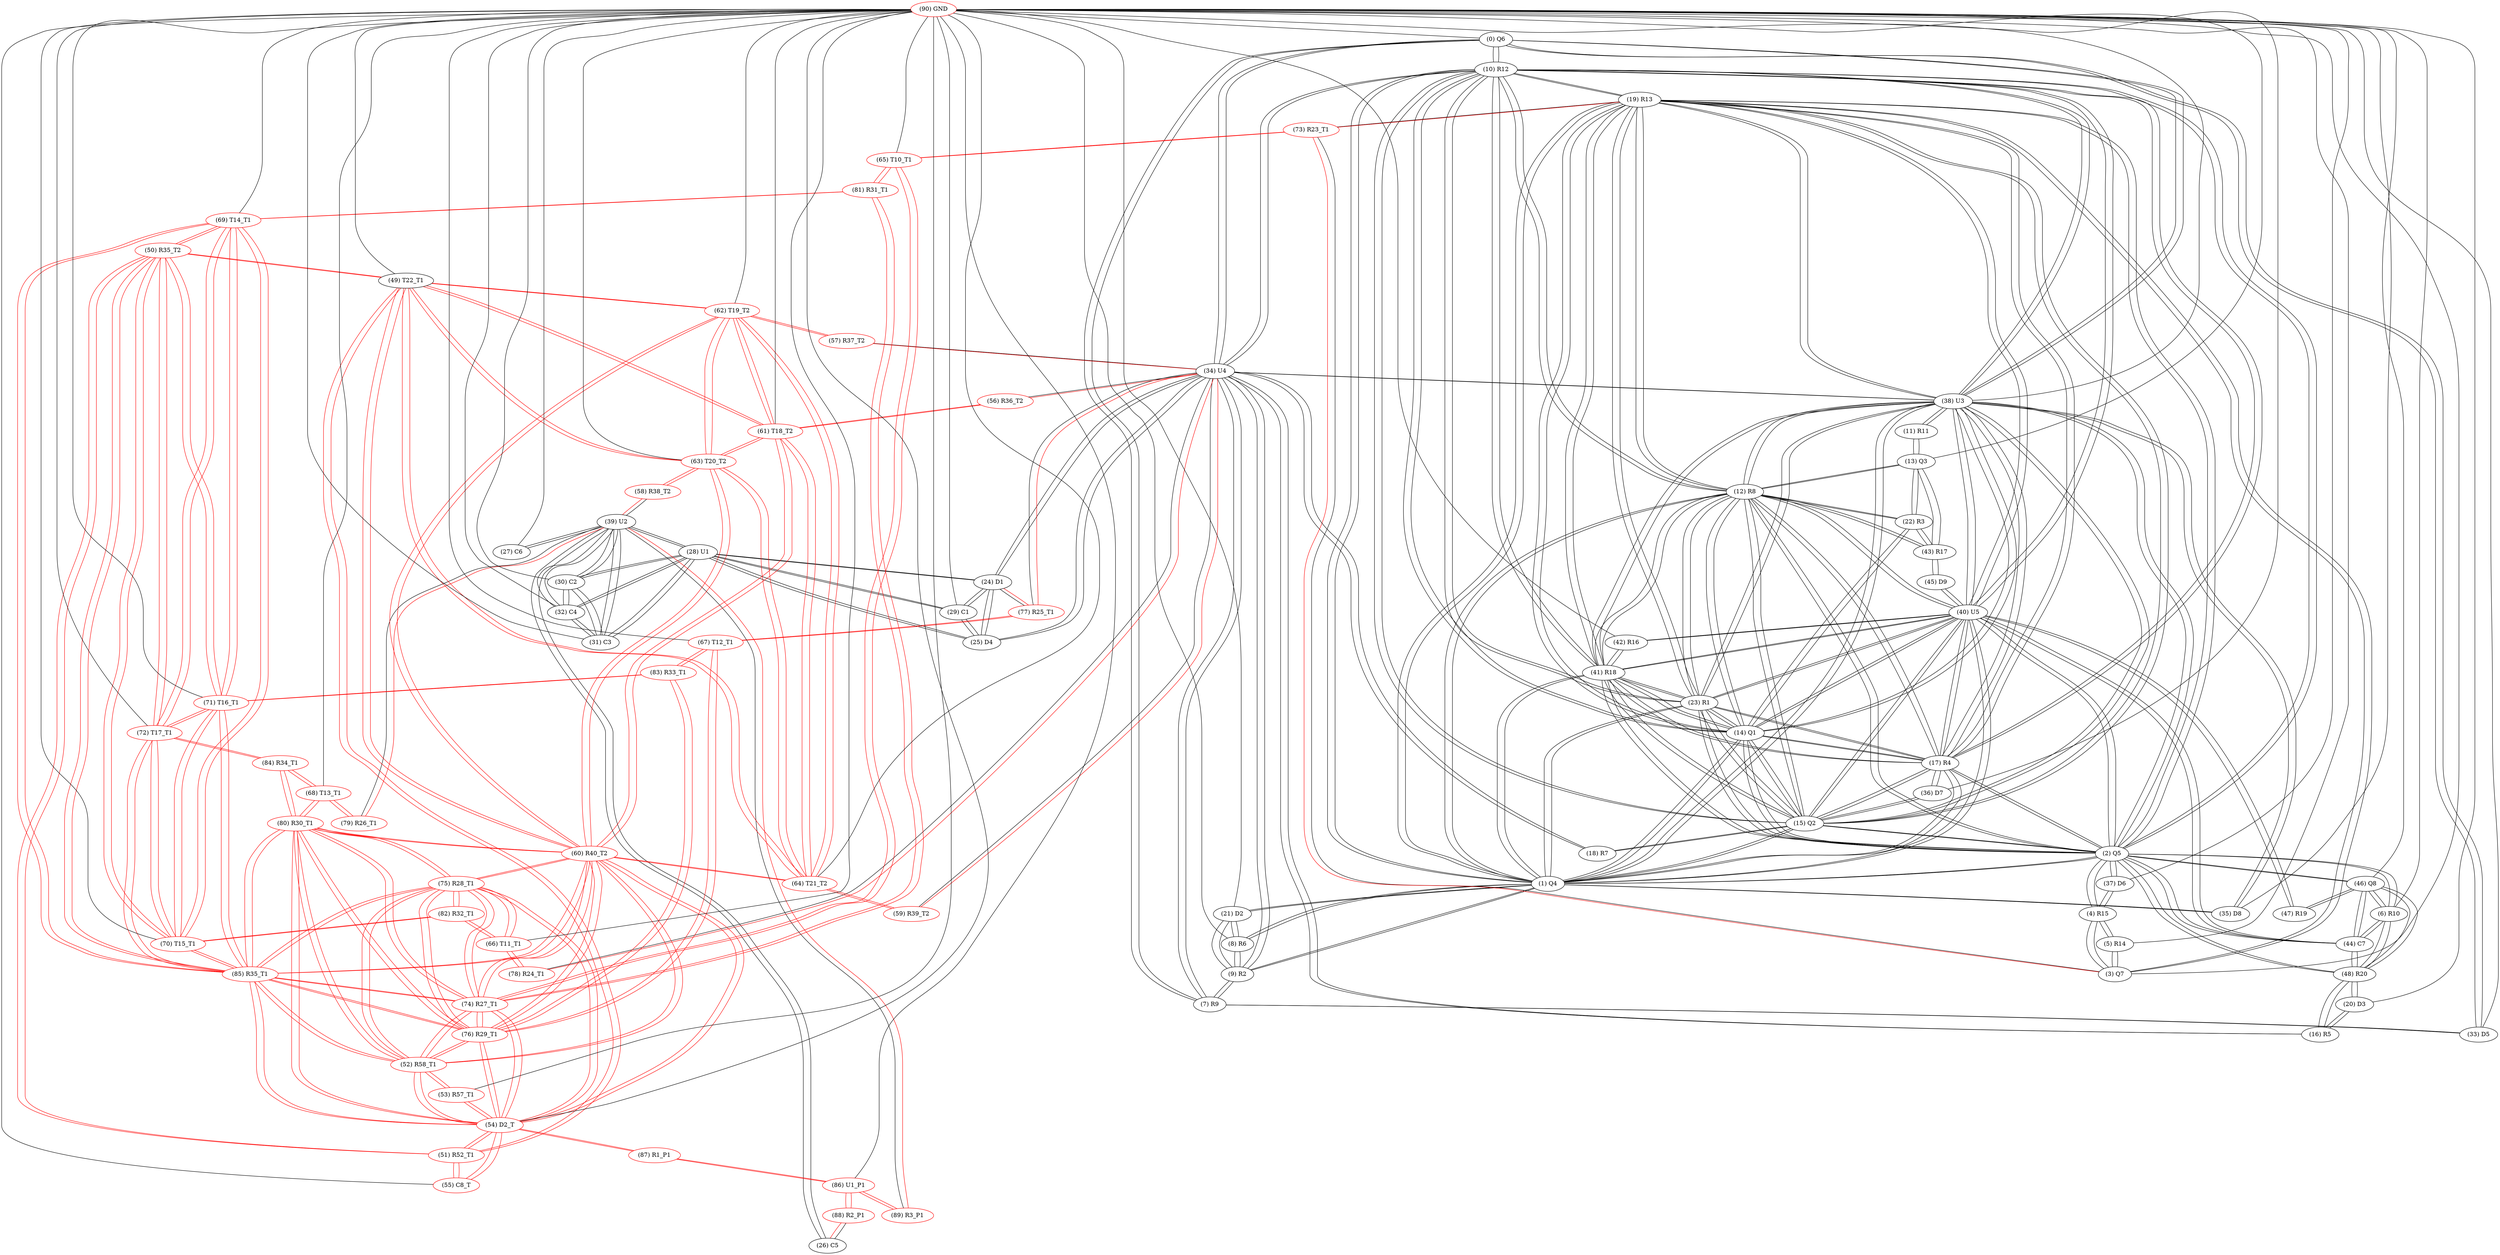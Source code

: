 graph {
	0 [label="(0) Q6"]
	10 [label="(10) R12"]
	34 [label="(34) U4"]
	38 [label="(38) U3"]
	7 [label="(7) R9"]
	33 [label="(33) D5"]
	1 [label="(1) Q4"]
	2 [label="(2) Q5"]
	12 [label="(12) R8"]
	41 [label="(41) R18"]
	40 [label="(40) U5"]
	38 [label="(38) U3"]
	15 [label="(15) Q2"]
	17 [label="(17) R4"]
	14 [label="(14) Q1"]
	23 [label="(23) R1"]
	19 [label="(19) R13"]
	10 [label="(10) R12"]
	35 [label="(35) D8"]
	9 [label="(9) R2"]
	8 [label="(8) R6"]
	21 [label="(21) D2"]
	2 [label="(2) Q5"]
	1 [label="(1) Q4"]
	12 [label="(12) R8"]
	41 [label="(41) R18"]
	40 [label="(40) U5"]
	38 [label="(38) U3"]
	15 [label="(15) Q2"]
	17 [label="(17) R4"]
	14 [label="(14) Q1"]
	23 [label="(23) R1"]
	19 [label="(19) R13"]
	10 [label="(10) R12"]
	6 [label="(6) R10"]
	48 [label="(48) R20"]
	44 [label="(44) C7"]
	46 [label="(46) Q8"]
	4 [label="(4) R15"]
	37 [label="(37) D6"]
	3 [label="(3) Q7"]
	4 [label="(4) R15"]
	5 [label="(5) R14"]
	19 [label="(19) R13"]
	73 [label="(73) R23_T1"]
	4 [label="(4) R15"]
	3 [label="(3) Q7"]
	5 [label="(5) R14"]
	2 [label="(2) Q5"]
	37 [label="(37) D6"]
	5 [label="(5) R14"]
	3 [label="(3) Q7"]
	4 [label="(4) R15"]
	6 [label="(6) R10"]
	2 [label="(2) Q5"]
	48 [label="(48) R20"]
	44 [label="(44) C7"]
	46 [label="(46) Q8"]
	7 [label="(7) R9"]
	34 [label="(34) U4"]
	9 [label="(9) R2"]
	0 [label="(0) Q6"]
	33 [label="(33) D5"]
	8 [label="(8) R6"]
	1 [label="(1) Q4"]
	9 [label="(9) R2"]
	21 [label="(21) D2"]
	9 [label="(9) R2"]
	34 [label="(34) U4"]
	7 [label="(7) R9"]
	1 [label="(1) Q4"]
	8 [label="(8) R6"]
	21 [label="(21) D2"]
	10 [label="(10) R12"]
	2 [label="(2) Q5"]
	1 [label="(1) Q4"]
	12 [label="(12) R8"]
	41 [label="(41) R18"]
	40 [label="(40) U5"]
	38 [label="(38) U3"]
	15 [label="(15) Q2"]
	17 [label="(17) R4"]
	14 [label="(14) Q1"]
	23 [label="(23) R1"]
	19 [label="(19) R13"]
	0 [label="(0) Q6"]
	34 [label="(34) U4"]
	11 [label="(11) R11"]
	38 [label="(38) U3"]
	13 [label="(13) Q3"]
	12 [label="(12) R8"]
	2 [label="(2) Q5"]
	1 [label="(1) Q4"]
	41 [label="(41) R18"]
	40 [label="(40) U5"]
	38 [label="(38) U3"]
	15 [label="(15) Q2"]
	17 [label="(17) R4"]
	14 [label="(14) Q1"]
	23 [label="(23) R1"]
	19 [label="(19) R13"]
	10 [label="(10) R12"]
	13 [label="(13) Q3"]
	43 [label="(43) R17"]
	22 [label="(22) R3"]
	13 [label="(13) Q3"]
	12 [label="(12) R8"]
	43 [label="(43) R17"]
	22 [label="(22) R3"]
	11 [label="(11) R11"]
	14 [label="(14) Q1"]
	2 [label="(2) Q5"]
	1 [label="(1) Q4"]
	12 [label="(12) R8"]
	41 [label="(41) R18"]
	40 [label="(40) U5"]
	38 [label="(38) U3"]
	15 [label="(15) Q2"]
	17 [label="(17) R4"]
	23 [label="(23) R1"]
	19 [label="(19) R13"]
	10 [label="(10) R12"]
	22 [label="(22) R3"]
	15 [label="(15) Q2"]
	2 [label="(2) Q5"]
	1 [label="(1) Q4"]
	12 [label="(12) R8"]
	41 [label="(41) R18"]
	40 [label="(40) U5"]
	38 [label="(38) U3"]
	17 [label="(17) R4"]
	14 [label="(14) Q1"]
	23 [label="(23) R1"]
	19 [label="(19) R13"]
	10 [label="(10) R12"]
	36 [label="(36) D7"]
	18 [label="(18) R7"]
	16 [label="(16) R5"]
	34 [label="(34) U4"]
	48 [label="(48) R20"]
	20 [label="(20) D3"]
	17 [label="(17) R4"]
	2 [label="(2) Q5"]
	1 [label="(1) Q4"]
	12 [label="(12) R8"]
	41 [label="(41) R18"]
	40 [label="(40) U5"]
	38 [label="(38) U3"]
	15 [label="(15) Q2"]
	14 [label="(14) Q1"]
	23 [label="(23) R1"]
	19 [label="(19) R13"]
	10 [label="(10) R12"]
	36 [label="(36) D7"]
	18 [label="(18) R7"]
	34 [label="(34) U4"]
	15 [label="(15) Q2"]
	19 [label="(19) R13"]
	2 [label="(2) Q5"]
	1 [label="(1) Q4"]
	12 [label="(12) R8"]
	41 [label="(41) R18"]
	40 [label="(40) U5"]
	38 [label="(38) U3"]
	15 [label="(15) Q2"]
	17 [label="(17) R4"]
	14 [label="(14) Q1"]
	23 [label="(23) R1"]
	10 [label="(10) R12"]
	3 [label="(3) Q7"]
	73 [label="(73) R23_T1"]
	20 [label="(20) D3"]
	48 [label="(48) R20"]
	16 [label="(16) R5"]
	21 [label="(21) D2"]
	1 [label="(1) Q4"]
	9 [label="(9) R2"]
	8 [label="(8) R6"]
	22 [label="(22) R3"]
	14 [label="(14) Q1"]
	12 [label="(12) R8"]
	13 [label="(13) Q3"]
	43 [label="(43) R17"]
	23 [label="(23) R1"]
	2 [label="(2) Q5"]
	1 [label="(1) Q4"]
	12 [label="(12) R8"]
	41 [label="(41) R18"]
	40 [label="(40) U5"]
	38 [label="(38) U3"]
	15 [label="(15) Q2"]
	17 [label="(17) R4"]
	14 [label="(14) Q1"]
	19 [label="(19) R13"]
	10 [label="(10) R12"]
	24 [label="(24) D1"]
	34 [label="(34) U4"]
	77 [label="(77) R25_T1"]
	25 [label="(25) D4"]
	28 [label="(28) U1"]
	29 [label="(29) C1"]
	25 [label="(25) D4"]
	34 [label="(34) U4"]
	24 [label="(24) D1"]
	28 [label="(28) U1"]
	29 [label="(29) C1"]
	26 [label="(26) C5"]
	39 [label="(39) U2"]
	88 [label="(88) R2_P1"]
	27 [label="(27) C6"]
	39 [label="(39) U2"]
	28 [label="(28) U1"]
	39 [label="(39) U2"]
	31 [label="(31) C3"]
	32 [label="(32) C4"]
	30 [label="(30) C2"]
	24 [label="(24) D1"]
	25 [label="(25) D4"]
	29 [label="(29) C1"]
	29 [label="(29) C1"]
	24 [label="(24) D1"]
	25 [label="(25) D4"]
	28 [label="(28) U1"]
	30 [label="(30) C2"]
	39 [label="(39) U2"]
	28 [label="(28) U1"]
	31 [label="(31) C3"]
	32 [label="(32) C4"]
	31 [label="(31) C3"]
	39 [label="(39) U2"]
	28 [label="(28) U1"]
	32 [label="(32) C4"]
	30 [label="(30) C2"]
	32 [label="(32) C4"]
	39 [label="(39) U2"]
	28 [label="(28) U1"]
	31 [label="(31) C3"]
	30 [label="(30) C2"]
	33 [label="(33) D5"]
	0 [label="(0) Q6"]
	7 [label="(7) R9"]
	34 [label="(34) U4"]
	18 [label="(18) R7"]
	0 [label="(0) Q6"]
	10 [label="(10) R12"]
	38 [label="(38) U3"]
	24 [label="(24) D1"]
	77 [label="(77) R25_T1"]
	57 [label="(57) R37_T2"]
	78 [label="(78) R24_T1"]
	59 [label="(59) R39_T2"]
	56 [label="(56) R36_T2"]
	16 [label="(16) R5"]
	7 [label="(7) R9"]
	9 [label="(9) R2"]
	25 [label="(25) D4"]
	35 [label="(35) D8"]
	1 [label="(1) Q4"]
	38 [label="(38) U3"]
	36 [label="(36) D7"]
	17 [label="(17) R4"]
	15 [label="(15) Q2"]
	37 [label="(37) D6"]
	4 [label="(4) R15"]
	2 [label="(2) Q5"]
	38 [label="(38) U3"]
	2 [label="(2) Q5"]
	1 [label="(1) Q4"]
	12 [label="(12) R8"]
	41 [label="(41) R18"]
	40 [label="(40) U5"]
	15 [label="(15) Q2"]
	17 [label="(17) R4"]
	14 [label="(14) Q1"]
	23 [label="(23) R1"]
	19 [label="(19) R13"]
	10 [label="(10) R12"]
	0 [label="(0) Q6"]
	34 [label="(34) U4"]
	35 [label="(35) D8"]
	11 [label="(11) R11"]
	39 [label="(39) U2"]
	28 [label="(28) U1"]
	31 [label="(31) C3"]
	32 [label="(32) C4"]
	30 [label="(30) C2"]
	58 [label="(58) R38_T2"]
	26 [label="(26) C5"]
	79 [label="(79) R26_T1"]
	27 [label="(27) C6"]
	89 [label="(89) R3_P1"]
	40 [label="(40) U5"]
	2 [label="(2) Q5"]
	1 [label="(1) Q4"]
	12 [label="(12) R8"]
	41 [label="(41) R18"]
	38 [label="(38) U3"]
	15 [label="(15) Q2"]
	17 [label="(17) R4"]
	14 [label="(14) Q1"]
	23 [label="(23) R1"]
	19 [label="(19) R13"]
	10 [label="(10) R12"]
	47 [label="(47) R19"]
	44 [label="(44) C7"]
	42 [label="(42) R16"]
	45 [label="(45) D9"]
	41 [label="(41) R18"]
	2 [label="(2) Q5"]
	1 [label="(1) Q4"]
	12 [label="(12) R8"]
	40 [label="(40) U5"]
	38 [label="(38) U3"]
	15 [label="(15) Q2"]
	17 [label="(17) R4"]
	14 [label="(14) Q1"]
	23 [label="(23) R1"]
	19 [label="(19) R13"]
	10 [label="(10) R12"]
	42 [label="(42) R16"]
	42 [label="(42) R16"]
	41 [label="(41) R18"]
	40 [label="(40) U5"]
	43 [label="(43) R17"]
	45 [label="(45) D9"]
	12 [label="(12) R8"]
	13 [label="(13) Q3"]
	22 [label="(22) R3"]
	44 [label="(44) C7"]
	40 [label="(40) U5"]
	6 [label="(6) R10"]
	2 [label="(2) Q5"]
	48 [label="(48) R20"]
	46 [label="(46) Q8"]
	45 [label="(45) D9"]
	43 [label="(43) R17"]
	40 [label="(40) U5"]
	46 [label="(46) Q8"]
	47 [label="(47) R19"]
	6 [label="(6) R10"]
	2 [label="(2) Q5"]
	48 [label="(48) R20"]
	44 [label="(44) C7"]
	47 [label="(47) R19"]
	40 [label="(40) U5"]
	46 [label="(46) Q8"]
	48 [label="(48) R20"]
	6 [label="(6) R10"]
	2 [label="(2) Q5"]
	44 [label="(44) C7"]
	46 [label="(46) Q8"]
	20 [label="(20) D3"]
	16 [label="(16) R5"]
	49 [label="(49) T22_T1"]
	62 [label="(62) T19_T2"]
	61 [label="(61) T18_T2"]
	60 [label="(60) R40_T2"]
	64 [label="(64) T21_T2"]
	63 [label="(63) T20_T2"]
	51 [label="(51) R52_T1"]
	50 [label="(50) R35_T2"]
	50 [label="(50) R35_T2" color=red]
	71 [label="(71) T16_T1"]
	70 [label="(70) T15_T1"]
	85 [label="(85) R35_T1"]
	69 [label="(69) T14_T1"]
	72 [label="(72) T17_T1"]
	51 [label="(51) R52_T1"]
	49 [label="(49) T22_T1"]
	51 [label="(51) R52_T1" color=red]
	54 [label="(54) D2_T"]
	55 [label="(55) C8_T"]
	50 [label="(50) R35_T2"]
	49 [label="(49) T22_T1"]
	52 [label="(52) R58_T1" color=red]
	53 [label="(53) R57_T1"]
	54 [label="(54) D2_T"]
	76 [label="(76) R29_T1"]
	85 [label="(85) R35_T1"]
	60 [label="(60) R40_T2"]
	80 [label="(80) R30_T1"]
	74 [label="(74) R27_T1"]
	75 [label="(75) R28_T1"]
	53 [label="(53) R57_T1" color=red]
	52 [label="(52) R58_T1"]
	54 [label="(54) D2_T"]
	54 [label="(54) D2_T" color=red]
	51 [label="(51) R52_T1"]
	55 [label="(55) C8_T"]
	52 [label="(52) R58_T1"]
	53 [label="(53) R57_T1"]
	76 [label="(76) R29_T1"]
	85 [label="(85) R35_T1"]
	60 [label="(60) R40_T2"]
	80 [label="(80) R30_T1"]
	74 [label="(74) R27_T1"]
	75 [label="(75) R28_T1"]
	87 [label="(87) R1_P1"]
	55 [label="(55) C8_T" color=red]
	54 [label="(54) D2_T"]
	51 [label="(51) R52_T1"]
	56 [label="(56) R36_T2" color=red]
	34 [label="(34) U4"]
	61 [label="(61) T18_T2"]
	57 [label="(57) R37_T2" color=red]
	34 [label="(34) U4"]
	62 [label="(62) T19_T2"]
	58 [label="(58) R38_T2" color=red]
	39 [label="(39) U2"]
	63 [label="(63) T20_T2"]
	59 [label="(59) R39_T2" color=red]
	34 [label="(34) U4"]
	64 [label="(64) T21_T2"]
	60 [label="(60) R40_T2" color=red]
	76 [label="(76) R29_T1"]
	85 [label="(85) R35_T1"]
	80 [label="(80) R30_T1"]
	54 [label="(54) D2_T"]
	52 [label="(52) R58_T1"]
	74 [label="(74) R27_T1"]
	75 [label="(75) R28_T1"]
	49 [label="(49) T22_T1"]
	62 [label="(62) T19_T2"]
	61 [label="(61) T18_T2"]
	64 [label="(64) T21_T2"]
	63 [label="(63) T20_T2"]
	61 [label="(61) T18_T2" color=red]
	49 [label="(49) T22_T1"]
	62 [label="(62) T19_T2"]
	60 [label="(60) R40_T2"]
	64 [label="(64) T21_T2"]
	63 [label="(63) T20_T2"]
	56 [label="(56) R36_T2"]
	62 [label="(62) T19_T2" color=red]
	49 [label="(49) T22_T1"]
	61 [label="(61) T18_T2"]
	60 [label="(60) R40_T2"]
	64 [label="(64) T21_T2"]
	63 [label="(63) T20_T2"]
	57 [label="(57) R37_T2"]
	63 [label="(63) T20_T2" color=red]
	49 [label="(49) T22_T1"]
	62 [label="(62) T19_T2"]
	61 [label="(61) T18_T2"]
	60 [label="(60) R40_T2"]
	64 [label="(64) T21_T2"]
	58 [label="(58) R38_T2"]
	64 [label="(64) T21_T2" color=red]
	49 [label="(49) T22_T1"]
	62 [label="(62) T19_T2"]
	61 [label="(61) T18_T2"]
	60 [label="(60) R40_T2"]
	63 [label="(63) T20_T2"]
	59 [label="(59) R39_T2"]
	65 [label="(65) T10_T1" color=red]
	73 [label="(73) R23_T1"]
	81 [label="(81) R31_T1"]
	74 [label="(74) R27_T1"]
	66 [label="(66) T11_T1" color=red]
	78 [label="(78) R24_T1"]
	82 [label="(82) R32_T1"]
	75 [label="(75) R28_T1"]
	67 [label="(67) T12_T1" color=red]
	83 [label="(83) R33_T1"]
	76 [label="(76) R29_T1"]
	77 [label="(77) R25_T1"]
	68 [label="(68) T13_T1" color=red]
	80 [label="(80) R30_T1"]
	84 [label="(84) R34_T1"]
	79 [label="(79) R26_T1"]
	69 [label="(69) T14_T1" color=red]
	71 [label="(71) T16_T1"]
	70 [label="(70) T15_T1"]
	85 [label="(85) R35_T1"]
	72 [label="(72) T17_T1"]
	50 [label="(50) R35_T2"]
	81 [label="(81) R31_T1"]
	70 [label="(70) T15_T1" color=red]
	71 [label="(71) T16_T1"]
	85 [label="(85) R35_T1"]
	69 [label="(69) T14_T1"]
	72 [label="(72) T17_T1"]
	50 [label="(50) R35_T2"]
	82 [label="(82) R32_T1"]
	71 [label="(71) T16_T1" color=red]
	70 [label="(70) T15_T1"]
	85 [label="(85) R35_T1"]
	69 [label="(69) T14_T1"]
	72 [label="(72) T17_T1"]
	50 [label="(50) R35_T2"]
	83 [label="(83) R33_T1"]
	72 [label="(72) T17_T1" color=red]
	71 [label="(71) T16_T1"]
	70 [label="(70) T15_T1"]
	85 [label="(85) R35_T1"]
	69 [label="(69) T14_T1"]
	50 [label="(50) R35_T2"]
	84 [label="(84) R34_T1"]
	73 [label="(73) R23_T1" color=red]
	3 [label="(3) Q7"]
	19 [label="(19) R13"]
	65 [label="(65) T10_T1"]
	74 [label="(74) R27_T1" color=red]
	76 [label="(76) R29_T1"]
	85 [label="(85) R35_T1"]
	60 [label="(60) R40_T2"]
	80 [label="(80) R30_T1"]
	54 [label="(54) D2_T"]
	52 [label="(52) R58_T1"]
	75 [label="(75) R28_T1"]
	65 [label="(65) T10_T1"]
	81 [label="(81) R31_T1"]
	75 [label="(75) R28_T1" color=red]
	76 [label="(76) R29_T1"]
	85 [label="(85) R35_T1"]
	60 [label="(60) R40_T2"]
	80 [label="(80) R30_T1"]
	54 [label="(54) D2_T"]
	52 [label="(52) R58_T1"]
	74 [label="(74) R27_T1"]
	82 [label="(82) R32_T1"]
	66 [label="(66) T11_T1"]
	76 [label="(76) R29_T1" color=red]
	85 [label="(85) R35_T1"]
	60 [label="(60) R40_T2"]
	80 [label="(80) R30_T1"]
	54 [label="(54) D2_T"]
	52 [label="(52) R58_T1"]
	74 [label="(74) R27_T1"]
	75 [label="(75) R28_T1"]
	83 [label="(83) R33_T1"]
	67 [label="(67) T12_T1"]
	77 [label="(77) R25_T1" color=red]
	24 [label="(24) D1"]
	34 [label="(34) U4"]
	67 [label="(67) T12_T1"]
	78 [label="(78) R24_T1" color=red]
	34 [label="(34) U4"]
	66 [label="(66) T11_T1"]
	79 [label="(79) R26_T1" color=red]
	39 [label="(39) U2"]
	68 [label="(68) T13_T1"]
	80 [label="(80) R30_T1" color=red]
	76 [label="(76) R29_T1"]
	85 [label="(85) R35_T1"]
	60 [label="(60) R40_T2"]
	54 [label="(54) D2_T"]
	52 [label="(52) R58_T1"]
	74 [label="(74) R27_T1"]
	75 [label="(75) R28_T1"]
	84 [label="(84) R34_T1"]
	68 [label="(68) T13_T1"]
	81 [label="(81) R31_T1" color=red]
	65 [label="(65) T10_T1"]
	74 [label="(74) R27_T1"]
	69 [label="(69) T14_T1"]
	82 [label="(82) R32_T1" color=red]
	70 [label="(70) T15_T1"]
	75 [label="(75) R28_T1"]
	66 [label="(66) T11_T1"]
	83 [label="(83) R33_T1" color=red]
	71 [label="(71) T16_T1"]
	76 [label="(76) R29_T1"]
	67 [label="(67) T12_T1"]
	84 [label="(84) R34_T1" color=red]
	72 [label="(72) T17_T1"]
	80 [label="(80) R30_T1"]
	68 [label="(68) T13_T1"]
	85 [label="(85) R35_T1" color=red]
	76 [label="(76) R29_T1"]
	60 [label="(60) R40_T2"]
	80 [label="(80) R30_T1"]
	54 [label="(54) D2_T"]
	52 [label="(52) R58_T1"]
	74 [label="(74) R27_T1"]
	75 [label="(75) R28_T1"]
	71 [label="(71) T16_T1"]
	70 [label="(70) T15_T1"]
	69 [label="(69) T14_T1"]
	72 [label="(72) T17_T1"]
	50 [label="(50) R35_T2"]
	86 [label="(86) U1_P1" color=red]
	89 [label="(89) R3_P1"]
	88 [label="(88) R2_P1"]
	87 [label="(87) R1_P1"]
	87 [label="(87) R1_P1" color=red]
	54 [label="(54) D2_T"]
	86 [label="(86) U1_P1"]
	88 [label="(88) R2_P1" color=red]
	26 [label="(26) C5"]
	86 [label="(86) U1_P1"]
	89 [label="(89) R3_P1" color=red]
	39 [label="(39) U2"]
	86 [label="(86) U1_P1"]
	90 [label="(90) GND" color=red]
	31 [label="(31) C3"]
	32 [label="(32) C4"]
	20 [label="(20) D3"]
	0 [label="(0) Q6"]
	21 [label="(21) D2"]
	30 [label="(30) C2"]
	38 [label="(38) U3"]
	29 [label="(29) C1"]
	42 [label="(42) R16"]
	27 [label="(27) C6"]
	6 [label="(6) R10"]
	5 [label="(5) R14"]
	3 [label="(3) Q7"]
	13 [label="(13) Q3"]
	8 [label="(8) R6"]
	33 [label="(33) D5"]
	35 [label="(35) D8"]
	46 [label="(46) Q8"]
	36 [label="(36) D7"]
	37 [label="(37) D6"]
	63 [label="(63) T20_T2"]
	61 [label="(61) T18_T2"]
	62 [label="(62) T19_T2"]
	64 [label="(64) T21_T2"]
	53 [label="(53) R57_T1"]
	49 [label="(49) T22_T1"]
	54 [label="(54) D2_T"]
	66 [label="(66) T11_T1"]
	71 [label="(71) T16_T1"]
	72 [label="(72) T17_T1"]
	65 [label="(65) T10_T1"]
	67 [label="(67) T12_T1"]
	68 [label="(68) T13_T1"]
	69 [label="(69) T14_T1"]
	70 [label="(70) T15_T1"]
	55 [label="(55) C8_T"]
	86 [label="(86) U1_P1"]
	0 -- 10
	0 -- 34
	0 -- 38
	0 -- 7
	0 -- 33
	1 -- 2
	1 -- 12
	1 -- 41
	1 -- 40
	1 -- 38
	1 -- 15
	1 -- 17
	1 -- 14
	1 -- 23
	1 -- 19
	1 -- 10
	1 -- 35
	1 -- 9
	1 -- 8
	1 -- 21
	2 -- 1
	2 -- 12
	2 -- 41
	2 -- 40
	2 -- 38
	2 -- 15
	2 -- 17
	2 -- 14
	2 -- 23
	2 -- 19
	2 -- 10
	2 -- 6
	2 -- 48
	2 -- 44
	2 -- 46
	2 -- 4
	2 -- 37
	3 -- 4
	3 -- 5
	3 -- 19
	3 -- 73
	4 -- 3
	4 -- 5
	4 -- 2
	4 -- 37
	5 -- 3
	5 -- 4
	6 -- 2
	6 -- 48
	6 -- 44
	6 -- 46
	7 -- 34
	7 -- 9
	7 -- 0
	7 -- 33
	8 -- 1
	8 -- 9
	8 -- 21
	9 -- 34
	9 -- 7
	9 -- 1
	9 -- 8
	9 -- 21
	10 -- 2
	10 -- 1
	10 -- 12
	10 -- 41
	10 -- 40
	10 -- 38
	10 -- 15
	10 -- 17
	10 -- 14
	10 -- 23
	10 -- 19
	10 -- 0
	10 -- 34
	11 -- 38
	11 -- 13
	12 -- 2
	12 -- 1
	12 -- 41
	12 -- 40
	12 -- 38
	12 -- 15
	12 -- 17
	12 -- 14
	12 -- 23
	12 -- 19
	12 -- 10
	12 -- 13
	12 -- 43
	12 -- 22
	13 -- 12
	13 -- 43
	13 -- 22
	13 -- 11
	14 -- 2
	14 -- 1
	14 -- 12
	14 -- 41
	14 -- 40
	14 -- 38
	14 -- 15
	14 -- 17
	14 -- 23
	14 -- 19
	14 -- 10
	14 -- 22
	15 -- 2
	15 -- 1
	15 -- 12
	15 -- 41
	15 -- 40
	15 -- 38
	15 -- 17
	15 -- 14
	15 -- 23
	15 -- 19
	15 -- 10
	15 -- 36
	15 -- 18
	16 -- 34
	16 -- 48
	16 -- 20
	17 -- 2
	17 -- 1
	17 -- 12
	17 -- 41
	17 -- 40
	17 -- 38
	17 -- 15
	17 -- 14
	17 -- 23
	17 -- 19
	17 -- 10
	17 -- 36
	18 -- 34
	18 -- 15
	19 -- 2
	19 -- 1
	19 -- 12
	19 -- 41
	19 -- 40
	19 -- 38
	19 -- 15
	19 -- 17
	19 -- 14
	19 -- 23
	19 -- 10
	19 -- 3
	19 -- 73
	20 -- 48
	20 -- 16
	21 -- 1
	21 -- 9
	21 -- 8
	22 -- 14
	22 -- 12
	22 -- 13
	22 -- 43
	23 -- 2
	23 -- 1
	23 -- 12
	23 -- 41
	23 -- 40
	23 -- 38
	23 -- 15
	23 -- 17
	23 -- 14
	23 -- 19
	23 -- 10
	24 -- 34
	24 -- 77
	24 -- 25
	24 -- 28
	24 -- 29
	25 -- 34
	25 -- 24
	25 -- 28
	25 -- 29
	26 -- 39
	26 -- 88
	27 -- 39
	28 -- 39
	28 -- 31
	28 -- 32
	28 -- 30
	28 -- 24
	28 -- 25
	28 -- 29
	29 -- 24
	29 -- 25
	29 -- 28
	30 -- 39
	30 -- 28
	30 -- 31
	30 -- 32
	31 -- 39
	31 -- 28
	31 -- 32
	31 -- 30
	32 -- 39
	32 -- 28
	32 -- 31
	32 -- 30
	33 -- 0
	33 -- 7
	34 -- 18
	34 -- 0
	34 -- 10
	34 -- 38
	34 -- 24
	34 -- 77
	34 -- 57
	34 -- 78
	34 -- 59
	34 -- 56
	34 -- 16
	34 -- 7
	34 -- 9
	34 -- 25
	35 -- 1
	35 -- 38
	36 -- 17
	36 -- 15
	37 -- 4
	37 -- 2
	38 -- 2
	38 -- 1
	38 -- 12
	38 -- 41
	38 -- 40
	38 -- 15
	38 -- 17
	38 -- 14
	38 -- 23
	38 -- 19
	38 -- 10
	38 -- 0
	38 -- 34
	38 -- 35
	38 -- 11
	39 -- 28
	39 -- 31
	39 -- 32
	39 -- 30
	39 -- 58
	39 -- 26
	39 -- 79
	39 -- 27
	39 -- 89
	40 -- 2
	40 -- 1
	40 -- 12
	40 -- 41
	40 -- 38
	40 -- 15
	40 -- 17
	40 -- 14
	40 -- 23
	40 -- 19
	40 -- 10
	40 -- 47
	40 -- 44
	40 -- 42
	40 -- 45
	41 -- 2
	41 -- 1
	41 -- 12
	41 -- 40
	41 -- 38
	41 -- 15
	41 -- 17
	41 -- 14
	41 -- 23
	41 -- 19
	41 -- 10
	41 -- 42
	42 -- 41
	42 -- 40
	43 -- 45
	43 -- 12
	43 -- 13
	43 -- 22
	44 -- 40
	44 -- 6
	44 -- 2
	44 -- 48
	44 -- 46
	45 -- 43
	45 -- 40
	46 -- 47
	46 -- 6
	46 -- 2
	46 -- 48
	46 -- 44
	47 -- 40
	47 -- 46
	48 -- 6
	48 -- 2
	48 -- 44
	48 -- 46
	48 -- 20
	48 -- 16
	49 -- 62 [color=red]
	49 -- 61 [color=red]
	49 -- 60 [color=red]
	49 -- 64 [color=red]
	49 -- 63 [color=red]
	49 -- 51 [color=red]
	49 -- 50 [color=red]
	50 -- 71 [color=red]
	50 -- 70 [color=red]
	50 -- 85 [color=red]
	50 -- 69 [color=red]
	50 -- 72 [color=red]
	50 -- 51 [color=red]
	50 -- 49 [color=red]
	51 -- 54 [color=red]
	51 -- 55 [color=red]
	51 -- 50 [color=red]
	51 -- 49 [color=red]
	52 -- 53 [color=red]
	52 -- 54 [color=red]
	52 -- 76 [color=red]
	52 -- 85 [color=red]
	52 -- 60 [color=red]
	52 -- 80 [color=red]
	52 -- 74 [color=red]
	52 -- 75 [color=red]
	53 -- 52 [color=red]
	53 -- 54 [color=red]
	54 -- 51 [color=red]
	54 -- 55 [color=red]
	54 -- 52 [color=red]
	54 -- 53 [color=red]
	54 -- 76 [color=red]
	54 -- 85 [color=red]
	54 -- 60 [color=red]
	54 -- 80 [color=red]
	54 -- 74 [color=red]
	54 -- 75 [color=red]
	54 -- 87 [color=red]
	55 -- 54 [color=red]
	55 -- 51 [color=red]
	56 -- 34 [color=red]
	56 -- 61 [color=red]
	57 -- 34 [color=red]
	57 -- 62 [color=red]
	58 -- 39 [color=red]
	58 -- 63 [color=red]
	59 -- 34 [color=red]
	59 -- 64 [color=red]
	60 -- 76 [color=red]
	60 -- 85 [color=red]
	60 -- 80 [color=red]
	60 -- 54 [color=red]
	60 -- 52 [color=red]
	60 -- 74 [color=red]
	60 -- 75 [color=red]
	60 -- 49 [color=red]
	60 -- 62 [color=red]
	60 -- 61 [color=red]
	60 -- 64 [color=red]
	60 -- 63 [color=red]
	61 -- 49 [color=red]
	61 -- 62 [color=red]
	61 -- 60 [color=red]
	61 -- 64 [color=red]
	61 -- 63 [color=red]
	61 -- 56 [color=red]
	62 -- 49 [color=red]
	62 -- 61 [color=red]
	62 -- 60 [color=red]
	62 -- 64 [color=red]
	62 -- 63 [color=red]
	62 -- 57 [color=red]
	63 -- 49 [color=red]
	63 -- 62 [color=red]
	63 -- 61 [color=red]
	63 -- 60 [color=red]
	63 -- 64 [color=red]
	63 -- 58 [color=red]
	64 -- 49 [color=red]
	64 -- 62 [color=red]
	64 -- 61 [color=red]
	64 -- 60 [color=red]
	64 -- 63 [color=red]
	64 -- 59 [color=red]
	65 -- 73 [color=red]
	65 -- 81 [color=red]
	65 -- 74 [color=red]
	66 -- 78 [color=red]
	66 -- 82 [color=red]
	66 -- 75 [color=red]
	67 -- 83 [color=red]
	67 -- 76 [color=red]
	67 -- 77 [color=red]
	68 -- 80 [color=red]
	68 -- 84 [color=red]
	68 -- 79 [color=red]
	69 -- 71 [color=red]
	69 -- 70 [color=red]
	69 -- 85 [color=red]
	69 -- 72 [color=red]
	69 -- 50 [color=red]
	69 -- 81 [color=red]
	70 -- 71 [color=red]
	70 -- 85 [color=red]
	70 -- 69 [color=red]
	70 -- 72 [color=red]
	70 -- 50 [color=red]
	70 -- 82 [color=red]
	71 -- 70 [color=red]
	71 -- 85 [color=red]
	71 -- 69 [color=red]
	71 -- 72 [color=red]
	71 -- 50 [color=red]
	71 -- 83 [color=red]
	72 -- 71 [color=red]
	72 -- 70 [color=red]
	72 -- 85 [color=red]
	72 -- 69 [color=red]
	72 -- 50 [color=red]
	72 -- 84 [color=red]
	73 -- 3 [color=red]
	73 -- 19 [color=red]
	73 -- 65 [color=red]
	74 -- 76 [color=red]
	74 -- 85 [color=red]
	74 -- 60 [color=red]
	74 -- 80 [color=red]
	74 -- 54 [color=red]
	74 -- 52 [color=red]
	74 -- 75 [color=red]
	74 -- 65 [color=red]
	74 -- 81 [color=red]
	75 -- 76 [color=red]
	75 -- 85 [color=red]
	75 -- 60 [color=red]
	75 -- 80 [color=red]
	75 -- 54 [color=red]
	75 -- 52 [color=red]
	75 -- 74 [color=red]
	75 -- 82 [color=red]
	75 -- 66 [color=red]
	76 -- 85 [color=red]
	76 -- 60 [color=red]
	76 -- 80 [color=red]
	76 -- 54 [color=red]
	76 -- 52 [color=red]
	76 -- 74 [color=red]
	76 -- 75 [color=red]
	76 -- 83 [color=red]
	76 -- 67 [color=red]
	77 -- 24 [color=red]
	77 -- 34 [color=red]
	77 -- 67 [color=red]
	78 -- 34 [color=red]
	78 -- 66 [color=red]
	79 -- 39 [color=red]
	79 -- 68 [color=red]
	80 -- 76 [color=red]
	80 -- 85 [color=red]
	80 -- 60 [color=red]
	80 -- 54 [color=red]
	80 -- 52 [color=red]
	80 -- 74 [color=red]
	80 -- 75 [color=red]
	80 -- 84 [color=red]
	80 -- 68 [color=red]
	81 -- 65 [color=red]
	81 -- 74 [color=red]
	81 -- 69 [color=red]
	82 -- 70 [color=red]
	82 -- 75 [color=red]
	82 -- 66 [color=red]
	83 -- 71 [color=red]
	83 -- 76 [color=red]
	83 -- 67 [color=red]
	84 -- 72 [color=red]
	84 -- 80 [color=red]
	84 -- 68 [color=red]
	85 -- 76 [color=red]
	85 -- 60 [color=red]
	85 -- 80 [color=red]
	85 -- 54 [color=red]
	85 -- 52 [color=red]
	85 -- 74 [color=red]
	85 -- 75 [color=red]
	85 -- 71 [color=red]
	85 -- 70 [color=red]
	85 -- 69 [color=red]
	85 -- 72 [color=red]
	85 -- 50 [color=red]
	86 -- 89 [color=red]
	86 -- 88 [color=red]
	86 -- 87 [color=red]
	87 -- 54 [color=red]
	87 -- 86 [color=red]
	88 -- 26 [color=red]
	88 -- 86 [color=red]
	89 -- 39 [color=red]
	89 -- 86 [color=red]
	90 -- 31
	90 -- 32
	90 -- 20
	90 -- 0
	90 -- 21
	90 -- 30
	90 -- 38
	90 -- 29
	90 -- 42
	90 -- 27
	90 -- 6
	90 -- 5
	90 -- 3
	90 -- 13
	90 -- 8
	90 -- 33
	90 -- 35
	90 -- 46
	90 -- 36
	90 -- 37
	90 -- 63
	90 -- 61
	90 -- 62
	90 -- 64
	90 -- 53
	90 -- 49
	90 -- 54
	90 -- 66
	90 -- 71
	90 -- 72
	90 -- 65
	90 -- 67
	90 -- 68
	90 -- 69
	90 -- 70
	90 -- 55
	90 -- 86
}